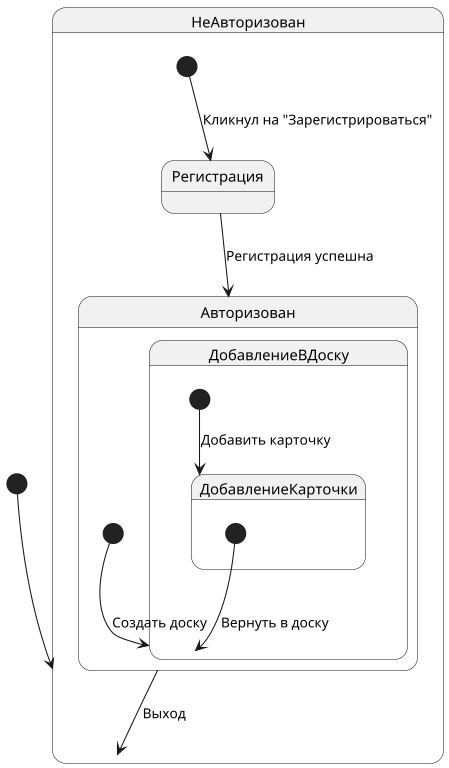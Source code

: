 @startuml
scale 450 width

[*] --> НеАвторизован

state НеАвторизован {
  [*] --> Регистрация : Кликнул на "Зарегистрироваться"
  Регистрация --> Авторизован : Регистрация успешна
  Авторизован --> НеАвторизован : Выход
}

state Авторизован {
  [*] --> ДобавлениеВДоску : Создать доску
}

state ДобавлениеВДоску {
  [*] --> ДобавлениеКарточки : Добавить карточку
}

state ДобавлениеКарточки {
  [*] --> ДобавлениеВДоску : Вернуть в доску
}

@enduml